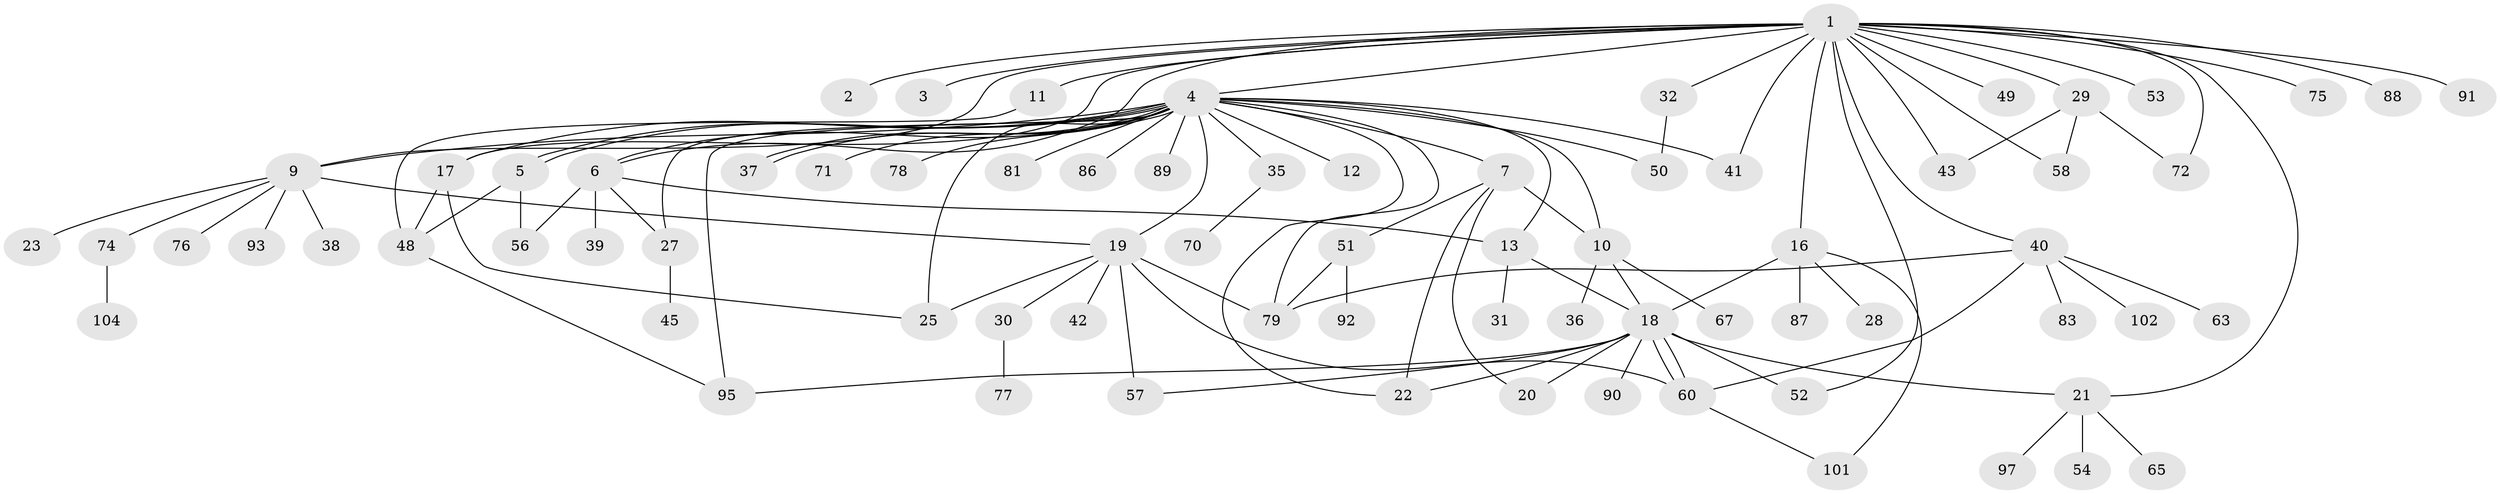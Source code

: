 // original degree distribution, {19: 0.009615384615384616, 1: 0.41346153846153844, 25: 0.009615384615384616, 5: 0.04807692307692308, 6: 0.028846153846153848, 8: 0.028846153846153848, 2: 0.21153846153846154, 4: 0.038461538461538464, 3: 0.19230769230769232, 9: 0.009615384615384616, 7: 0.009615384615384616}
// Generated by graph-tools (version 1.1) at 2025/41/03/06/25 10:41:45]
// undirected, 75 vertices, 110 edges
graph export_dot {
graph [start="1"]
  node [color=gray90,style=filled];
  1 [super="+8"];
  2;
  3;
  4 [super="+14"];
  5 [super="+15"];
  6 [super="+61"];
  7 [super="+24"];
  9 [super="+64"];
  10 [super="+34"];
  11 [super="+33"];
  12;
  13 [super="+80"];
  16 [super="+69"];
  17 [super="+47"];
  18 [super="+26"];
  19 [super="+100"];
  20;
  21 [super="+44"];
  22;
  23 [super="+68"];
  25 [super="+59"];
  27 [super="+55"];
  28;
  29 [super="+66"];
  30 [super="+73"];
  31;
  32;
  35 [super="+96"];
  36;
  37 [super="+84"];
  38;
  39;
  40 [super="+85"];
  41;
  42 [super="+46"];
  43;
  45;
  48 [super="+99"];
  49;
  50;
  51;
  52;
  53;
  54;
  56;
  57;
  58;
  60 [super="+62"];
  63;
  65;
  67;
  70;
  71;
  72;
  74;
  75;
  76;
  77 [super="+98"];
  78;
  79 [super="+82"];
  81 [super="+94"];
  83;
  86;
  87;
  88;
  89;
  90;
  91;
  92;
  93;
  95;
  97;
  101 [super="+103"];
  102;
  104;
  1 -- 2;
  1 -- 3;
  1 -- 4 [weight=2];
  1 -- 6;
  1 -- 9;
  1 -- 11 [weight=2];
  1 -- 16;
  1 -- 17;
  1 -- 21;
  1 -- 32;
  1 -- 43;
  1 -- 53;
  1 -- 58;
  1 -- 72;
  1 -- 75;
  1 -- 88;
  1 -- 40;
  1 -- 41;
  1 -- 49;
  1 -- 52;
  1 -- 91;
  1 -- 29 [weight=2];
  4 -- 5;
  4 -- 5;
  4 -- 7;
  4 -- 12;
  4 -- 13;
  4 -- 22;
  4 -- 25;
  4 -- 35;
  4 -- 37;
  4 -- 37;
  4 -- 41;
  4 -- 50;
  4 -- 71;
  4 -- 78;
  4 -- 81;
  4 -- 86 [weight=2];
  4 -- 89;
  4 -- 95;
  4 -- 19;
  4 -- 9;
  4 -- 10 [weight=2];
  4 -- 79;
  4 -- 6;
  4 -- 17;
  4 -- 27;
  5 -- 56;
  5 -- 48;
  6 -- 13;
  6 -- 27;
  6 -- 39;
  6 -- 56;
  7 -- 10;
  7 -- 20;
  7 -- 22;
  7 -- 51;
  9 -- 23;
  9 -- 38;
  9 -- 74;
  9 -- 76;
  9 -- 93;
  9 -- 19;
  10 -- 18;
  10 -- 67;
  10 -- 36;
  11 -- 48;
  13 -- 18;
  13 -- 31;
  16 -- 28;
  16 -- 87;
  16 -- 18;
  16 -- 101;
  17 -- 48;
  17 -- 25;
  18 -- 22;
  18 -- 60;
  18 -- 60;
  18 -- 90;
  18 -- 95;
  18 -- 20;
  18 -- 52;
  18 -- 57;
  18 -- 21;
  19 -- 25;
  19 -- 30;
  19 -- 42;
  19 -- 57 [weight=2];
  19 -- 60;
  19 -- 79;
  21 -- 65;
  21 -- 97;
  21 -- 54;
  27 -- 45;
  29 -- 43;
  29 -- 72;
  29 -- 58;
  30 -- 77;
  32 -- 50;
  35 -- 70;
  40 -- 60;
  40 -- 63;
  40 -- 79;
  40 -- 83;
  40 -- 102;
  48 -- 95;
  51 -- 92;
  51 -- 79;
  60 -- 101;
  74 -- 104;
}
